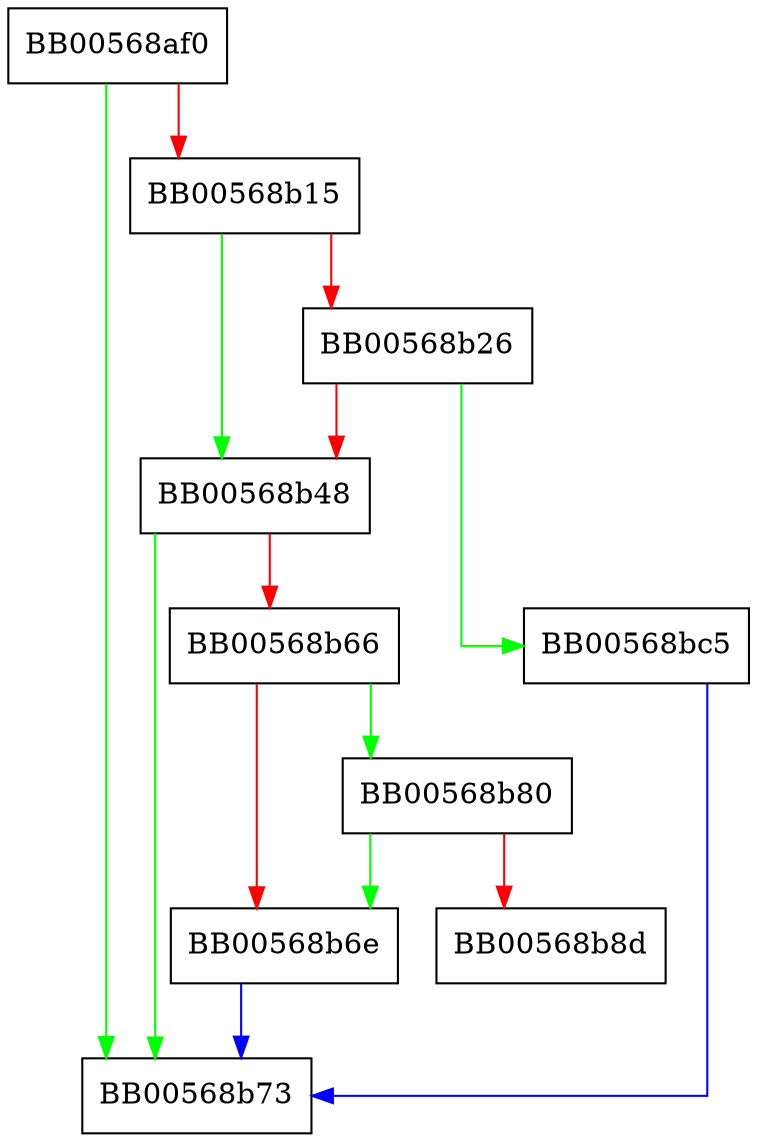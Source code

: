 digraph ossl_cms_Data_create {
  node [shape="box"];
  graph [splines=ortho];
  BB00568af0 -> BB00568b73 [color="green"];
  BB00568af0 -> BB00568b15 [color="red"];
  BB00568b15 -> BB00568b48 [color="green"];
  BB00568b15 -> BB00568b26 [color="red"];
  BB00568b26 -> BB00568bc5 [color="green"];
  BB00568b26 -> BB00568b48 [color="red"];
  BB00568b48 -> BB00568b73 [color="green"];
  BB00568b48 -> BB00568b66 [color="red"];
  BB00568b66 -> BB00568b80 [color="green"];
  BB00568b66 -> BB00568b6e [color="red"];
  BB00568b6e -> BB00568b73 [color="blue"];
  BB00568b80 -> BB00568b6e [color="green"];
  BB00568b80 -> BB00568b8d [color="red"];
  BB00568bc5 -> BB00568b73 [color="blue"];
}